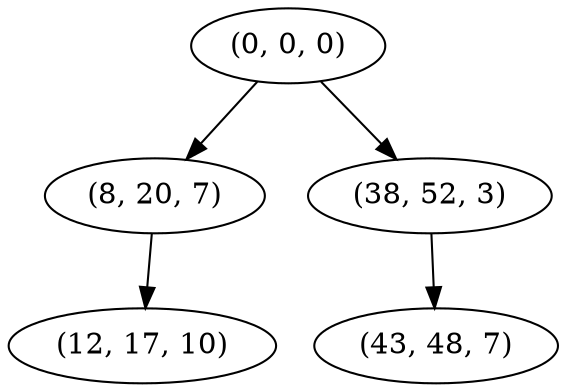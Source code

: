 digraph tree {
    "(0, 0, 0)";
    "(8, 20, 7)";
    "(12, 17, 10)";
    "(38, 52, 3)";
    "(43, 48, 7)";
    "(0, 0, 0)" -> "(8, 20, 7)";
    "(0, 0, 0)" -> "(38, 52, 3)";
    "(8, 20, 7)" -> "(12, 17, 10)";
    "(38, 52, 3)" -> "(43, 48, 7)";
}
